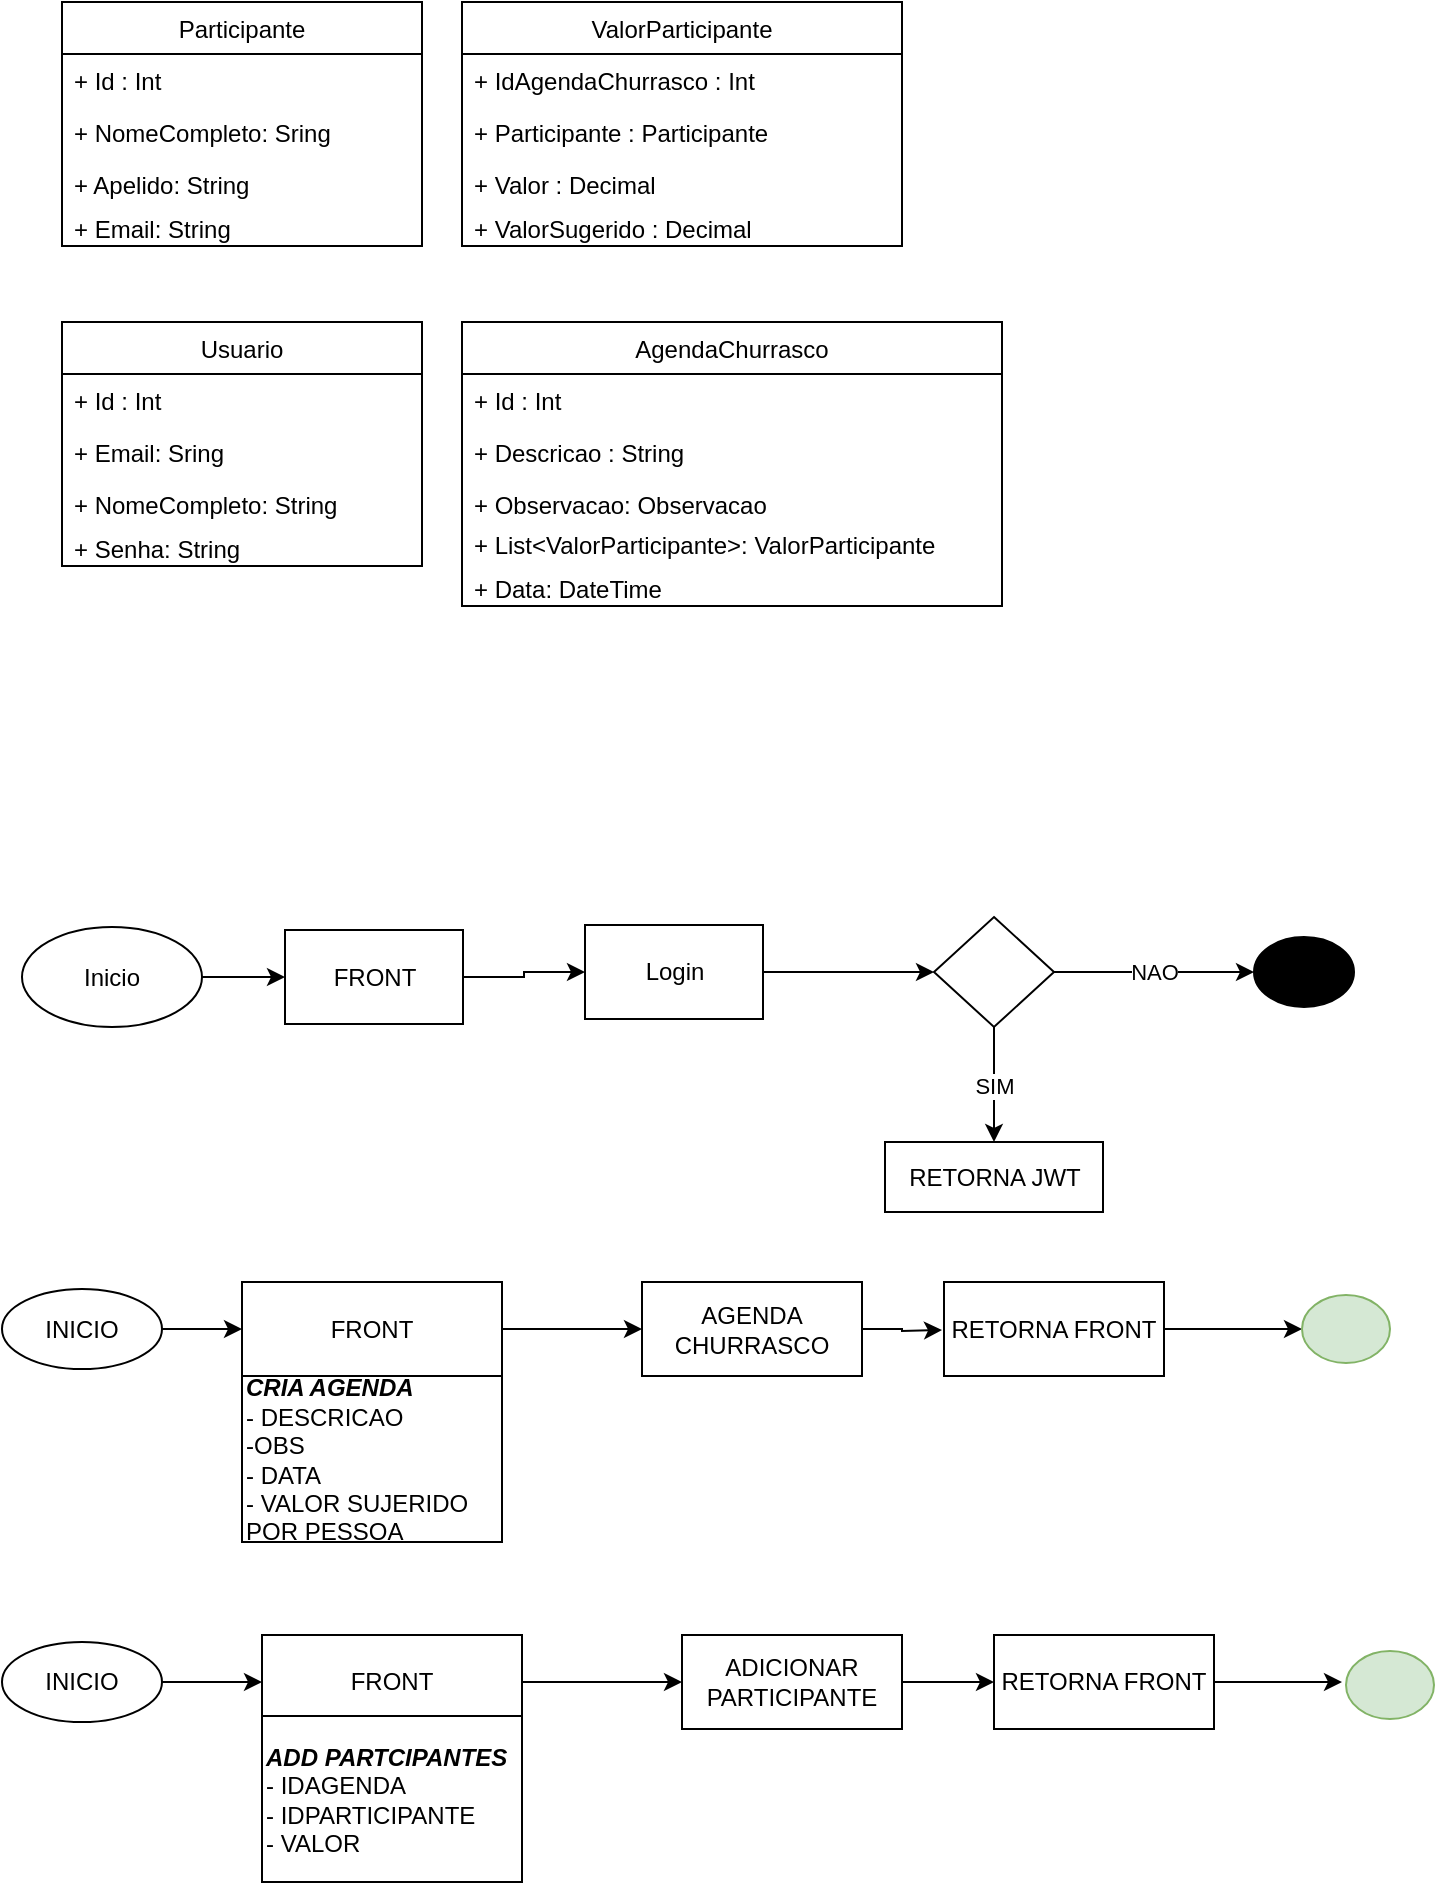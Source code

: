 <mxfile version="12.2.6" type="device" pages="1"><diagram id="ReUQ-VffUKhzRktCAvZY" name="Page-1"><mxGraphModel dx="768" dy="406" grid="1" gridSize="10" guides="1" tooltips="1" connect="1" arrows="1" fold="1" page="1" pageScale="1" pageWidth="827" pageHeight="1169" math="0" shadow="0"><root><mxCell id="0"/><mxCell id="1" parent="0"/><mxCell id="Hat32fwoZ7AVVH-ooqfz-2" value="Usuario" style="swimlane;fontStyle=0;childLayout=stackLayout;horizontal=1;startSize=26;fillColor=none;horizontalStack=0;resizeParent=1;resizeParentMax=0;resizeLast=0;collapsible=1;marginBottom=0;" vertex="1" parent="1"><mxGeometry x="40" y="240" width="180" height="122" as="geometry"/></mxCell><mxCell id="Hat32fwoZ7AVVH-ooqfz-3" value="+ Id : Int" style="text;strokeColor=none;fillColor=none;align=left;verticalAlign=top;spacingLeft=4;spacingRight=4;overflow=hidden;rotatable=0;points=[[0,0.5],[1,0.5]];portConstraint=eastwest;" vertex="1" parent="Hat32fwoZ7AVVH-ooqfz-2"><mxGeometry y="26" width="180" height="26" as="geometry"/></mxCell><mxCell id="Hat32fwoZ7AVVH-ooqfz-4" value="+ Email: Sring" style="text;strokeColor=none;fillColor=none;align=left;verticalAlign=top;spacingLeft=4;spacingRight=4;overflow=hidden;rotatable=0;points=[[0,0.5],[1,0.5]];portConstraint=eastwest;" vertex="1" parent="Hat32fwoZ7AVVH-ooqfz-2"><mxGeometry y="52" width="180" height="26" as="geometry"/></mxCell><mxCell id="Hat32fwoZ7AVVH-ooqfz-5" value="+ NomeCompleto: String" style="text;strokeColor=none;fillColor=none;align=left;verticalAlign=top;spacingLeft=4;spacingRight=4;overflow=hidden;rotatable=0;points=[[0,0.5],[1,0.5]];portConstraint=eastwest;" vertex="1" parent="Hat32fwoZ7AVVH-ooqfz-2"><mxGeometry y="78" width="180" height="22" as="geometry"/></mxCell><mxCell id="Hat32fwoZ7AVVH-ooqfz-7" value="+ Senha: String" style="text;strokeColor=none;fillColor=none;align=left;verticalAlign=top;spacingLeft=4;spacingRight=4;overflow=hidden;rotatable=0;points=[[0,0.5],[1,0.5]];portConstraint=eastwest;" vertex="1" parent="Hat32fwoZ7AVVH-ooqfz-2"><mxGeometry y="100" width="180" height="22" as="geometry"/></mxCell><mxCell id="Hat32fwoZ7AVVH-ooqfz-8" value="Participante" style="swimlane;fontStyle=0;childLayout=stackLayout;horizontal=1;startSize=26;fillColor=none;horizontalStack=0;resizeParent=1;resizeParentMax=0;resizeLast=0;collapsible=1;marginBottom=0;" vertex="1" parent="1"><mxGeometry x="40" y="80" width="180" height="122" as="geometry"/></mxCell><mxCell id="Hat32fwoZ7AVVH-ooqfz-9" value="+ Id : Int" style="text;strokeColor=none;fillColor=none;align=left;verticalAlign=top;spacingLeft=4;spacingRight=4;overflow=hidden;rotatable=0;points=[[0,0.5],[1,0.5]];portConstraint=eastwest;" vertex="1" parent="Hat32fwoZ7AVVH-ooqfz-8"><mxGeometry y="26" width="180" height="26" as="geometry"/></mxCell><mxCell id="Hat32fwoZ7AVVH-ooqfz-10" value="+ NomeCompleto: Sring" style="text;strokeColor=none;fillColor=none;align=left;verticalAlign=top;spacingLeft=4;spacingRight=4;overflow=hidden;rotatable=0;points=[[0,0.5],[1,0.5]];portConstraint=eastwest;" vertex="1" parent="Hat32fwoZ7AVVH-ooqfz-8"><mxGeometry y="52" width="180" height="26" as="geometry"/></mxCell><mxCell id="Hat32fwoZ7AVVH-ooqfz-11" value="+ Apelido: String" style="text;strokeColor=none;fillColor=none;align=left;verticalAlign=top;spacingLeft=4;spacingRight=4;overflow=hidden;rotatable=0;points=[[0,0.5],[1,0.5]];portConstraint=eastwest;" vertex="1" parent="Hat32fwoZ7AVVH-ooqfz-8"><mxGeometry y="78" width="180" height="22" as="geometry"/></mxCell><mxCell id="Hat32fwoZ7AVVH-ooqfz-12" value="+ Email: String" style="text;strokeColor=none;fillColor=none;align=left;verticalAlign=top;spacingLeft=4;spacingRight=4;overflow=hidden;rotatable=0;points=[[0,0.5],[1,0.5]];portConstraint=eastwest;" vertex="1" parent="Hat32fwoZ7AVVH-ooqfz-8"><mxGeometry y="100" width="180" height="22" as="geometry"/></mxCell><mxCell id="Hat32fwoZ7AVVH-ooqfz-14" value="ValorParticipante" style="swimlane;fontStyle=0;childLayout=stackLayout;horizontal=1;startSize=26;fillColor=none;horizontalStack=0;resizeParent=1;resizeParentMax=0;resizeLast=0;collapsible=1;marginBottom=0;" vertex="1" parent="1"><mxGeometry x="240" y="80" width="220" height="122" as="geometry"/></mxCell><mxCell id="Hat32fwoZ7AVVH-ooqfz-15" value="+ IdAgendaChurrasco : Int" style="text;strokeColor=none;fillColor=none;align=left;verticalAlign=top;spacingLeft=4;spacingRight=4;overflow=hidden;rotatable=0;points=[[0,0.5],[1,0.5]];portConstraint=eastwest;" vertex="1" parent="Hat32fwoZ7AVVH-ooqfz-14"><mxGeometry y="26" width="220" height="26" as="geometry"/></mxCell><mxCell id="Hat32fwoZ7AVVH-ooqfz-16" value="+ Participante : Participante&#10;" style="text;strokeColor=none;fillColor=none;align=left;verticalAlign=top;spacingLeft=4;spacingRight=4;overflow=hidden;rotatable=0;points=[[0,0.5],[1,0.5]];portConstraint=eastwest;" vertex="1" parent="Hat32fwoZ7AVVH-ooqfz-14"><mxGeometry y="52" width="220" height="26" as="geometry"/></mxCell><mxCell id="Hat32fwoZ7AVVH-ooqfz-17" value="+ Valor : Decimal" style="text;strokeColor=none;fillColor=none;align=left;verticalAlign=top;spacingLeft=4;spacingRight=4;overflow=hidden;rotatable=0;points=[[0,0.5],[1,0.5]];portConstraint=eastwest;" vertex="1" parent="Hat32fwoZ7AVVH-ooqfz-14"><mxGeometry y="78" width="220" height="22" as="geometry"/></mxCell><mxCell id="Hat32fwoZ7AVVH-ooqfz-32" value="+ ValorSugerido : Decimal" style="text;strokeColor=none;fillColor=none;align=left;verticalAlign=top;spacingLeft=4;spacingRight=4;overflow=hidden;rotatable=0;points=[[0,0.5],[1,0.5]];portConstraint=eastwest;" vertex="1" parent="Hat32fwoZ7AVVH-ooqfz-14"><mxGeometry y="100" width="220" height="22" as="geometry"/></mxCell><mxCell id="Hat32fwoZ7AVVH-ooqfz-23" value="AgendaChurrasco" style="swimlane;fontStyle=0;childLayout=stackLayout;horizontal=1;startSize=26;fillColor=none;horizontalStack=0;resizeParent=1;resizeParentMax=0;resizeLast=0;collapsible=1;marginBottom=0;" vertex="1" parent="1"><mxGeometry x="240" y="240" width="270" height="142" as="geometry"/></mxCell><mxCell id="Hat32fwoZ7AVVH-ooqfz-24" value="+ Id : Int" style="text;strokeColor=none;fillColor=none;align=left;verticalAlign=top;spacingLeft=4;spacingRight=4;overflow=hidden;rotatable=0;points=[[0,0.5],[1,0.5]];portConstraint=eastwest;" vertex="1" parent="Hat32fwoZ7AVVH-ooqfz-23"><mxGeometry y="26" width="270" height="26" as="geometry"/></mxCell><mxCell id="Hat32fwoZ7AVVH-ooqfz-25" value="+ Descricao : String&#10;" style="text;strokeColor=none;fillColor=none;align=left;verticalAlign=top;spacingLeft=4;spacingRight=4;overflow=hidden;rotatable=0;points=[[0,0.5],[1,0.5]];portConstraint=eastwest;" vertex="1" parent="Hat32fwoZ7AVVH-ooqfz-23"><mxGeometry y="52" width="270" height="26" as="geometry"/></mxCell><mxCell id="Hat32fwoZ7AVVH-ooqfz-30" value="+ Observacao: Observacao" style="text;strokeColor=none;fillColor=none;align=left;verticalAlign=top;spacingLeft=4;spacingRight=4;overflow=hidden;rotatable=0;points=[[0,0.5],[1,0.5]];portConstraint=eastwest;" vertex="1" parent="Hat32fwoZ7AVVH-ooqfz-23"><mxGeometry y="78" width="270" height="20" as="geometry"/></mxCell><mxCell id="Hat32fwoZ7AVVH-ooqfz-26" value="+ List&lt;ValorParticipante&gt;: ValorParticipante" style="text;strokeColor=none;fillColor=none;align=left;verticalAlign=top;spacingLeft=4;spacingRight=4;overflow=hidden;rotatable=0;points=[[0,0.5],[1,0.5]];portConstraint=eastwest;" vertex="1" parent="Hat32fwoZ7AVVH-ooqfz-23"><mxGeometry y="98" width="270" height="22" as="geometry"/></mxCell><mxCell id="Hat32fwoZ7AVVH-ooqfz-27" value="+ Data: DateTime" style="text;strokeColor=none;fillColor=none;align=left;verticalAlign=top;spacingLeft=4;spacingRight=4;overflow=hidden;rotatable=0;points=[[0,0.5],[1,0.5]];portConstraint=eastwest;" vertex="1" parent="Hat32fwoZ7AVVH-ooqfz-23"><mxGeometry y="120" width="270" height="22" as="geometry"/></mxCell><mxCell id="Hat32fwoZ7AVVH-ooqfz-51" style="edgeStyle=orthogonalEdgeStyle;rounded=0;orthogonalLoop=1;jettySize=auto;html=1;exitX=1;exitY=0.5;exitDx=0;exitDy=0;entryX=0;entryY=0.5;entryDx=0;entryDy=0;" edge="1" parent="1" source="Hat32fwoZ7AVVH-ooqfz-33" target="Hat32fwoZ7AVVH-ooqfz-48"><mxGeometry relative="1" as="geometry"/></mxCell><mxCell id="Hat32fwoZ7AVVH-ooqfz-33" value="Inicio" style="ellipse;whiteSpace=wrap;html=1;" vertex="1" parent="1"><mxGeometry x="20" y="542.5" width="90" height="50" as="geometry"/></mxCell><mxCell id="Hat32fwoZ7AVVH-ooqfz-39" style="edgeStyle=orthogonalEdgeStyle;rounded=0;orthogonalLoop=1;jettySize=auto;html=1;exitX=1;exitY=0.5;exitDx=0;exitDy=0;entryX=0;entryY=0.5;entryDx=0;entryDy=0;" edge="1" parent="1" source="Hat32fwoZ7AVVH-ooqfz-34" target="Hat32fwoZ7AVVH-ooqfz-38"><mxGeometry relative="1" as="geometry"/></mxCell><mxCell id="Hat32fwoZ7AVVH-ooqfz-34" value="Login" style="rounded=0;whiteSpace=wrap;html=1;" vertex="1" parent="1"><mxGeometry x="301.5" y="541.5" width="89" height="47" as="geometry"/></mxCell><mxCell id="Hat32fwoZ7AVVH-ooqfz-42" value="NAO" style="edgeStyle=orthogonalEdgeStyle;rounded=0;orthogonalLoop=1;jettySize=auto;html=1;" edge="1" parent="1" source="Hat32fwoZ7AVVH-ooqfz-38" target="Hat32fwoZ7AVVH-ooqfz-41"><mxGeometry relative="1" as="geometry"/></mxCell><mxCell id="Hat32fwoZ7AVVH-ooqfz-47" value="SIM" style="edgeStyle=orthogonalEdgeStyle;rounded=0;orthogonalLoop=1;jettySize=auto;html=1;exitX=0.5;exitY=1;exitDx=0;exitDy=0;entryX=0.5;entryY=0;entryDx=0;entryDy=0;" edge="1" parent="1" source="Hat32fwoZ7AVVH-ooqfz-38" target="Hat32fwoZ7AVVH-ooqfz-45"><mxGeometry relative="1" as="geometry"/></mxCell><mxCell id="Hat32fwoZ7AVVH-ooqfz-38" value="" style="rhombus;whiteSpace=wrap;html=1;" vertex="1" parent="1"><mxGeometry x="476" y="537.5" width="60" height="55" as="geometry"/></mxCell><mxCell id="Hat32fwoZ7AVVH-ooqfz-41" value="" style="ellipse;whiteSpace=wrap;html=1;fillColor=#000000;" vertex="1" parent="1"><mxGeometry x="636" y="547.5" width="50" height="35" as="geometry"/></mxCell><mxCell id="Hat32fwoZ7AVVH-ooqfz-45" value="RETORNA JWT" style="rounded=0;whiteSpace=wrap;html=1;" vertex="1" parent="1"><mxGeometry x="451.5" y="650" width="109" height="35" as="geometry"/></mxCell><mxCell id="Hat32fwoZ7AVVH-ooqfz-52" style="edgeStyle=orthogonalEdgeStyle;rounded=0;orthogonalLoop=1;jettySize=auto;html=1;" edge="1" parent="1" source="Hat32fwoZ7AVVH-ooqfz-48" target="Hat32fwoZ7AVVH-ooqfz-34"><mxGeometry relative="1" as="geometry"/></mxCell><mxCell id="Hat32fwoZ7AVVH-ooqfz-48" value="FRONT" style="rounded=0;whiteSpace=wrap;html=1;" vertex="1" parent="1"><mxGeometry x="151.5" y="544" width="89" height="47" as="geometry"/></mxCell><mxCell id="Hat32fwoZ7AVVH-ooqfz-68" style="edgeStyle=orthogonalEdgeStyle;rounded=0;orthogonalLoop=1;jettySize=auto;html=1;exitX=1;exitY=0.5;exitDx=0;exitDy=0;entryX=0;entryY=0.5;entryDx=0;entryDy=0;" edge="1" parent="1" source="Hat32fwoZ7AVVH-ooqfz-56" target="Hat32fwoZ7AVVH-ooqfz-57"><mxGeometry relative="1" as="geometry"/></mxCell><mxCell id="Hat32fwoZ7AVVH-ooqfz-56" value="INICIO" style="ellipse;whiteSpace=wrap;html=1;" vertex="1" parent="1"><mxGeometry x="10" y="723.5" width="80" height="40" as="geometry"/></mxCell><mxCell id="Hat32fwoZ7AVVH-ooqfz-60" style="edgeStyle=orthogonalEdgeStyle;rounded=0;orthogonalLoop=1;jettySize=auto;html=1;exitX=1;exitY=0.5;exitDx=0;exitDy=0;entryX=0;entryY=0.5;entryDx=0;entryDy=0;" edge="1" parent="1" source="Hat32fwoZ7AVVH-ooqfz-57" target="Hat32fwoZ7AVVH-ooqfz-59"><mxGeometry relative="1" as="geometry"/></mxCell><mxCell id="Hat32fwoZ7AVVH-ooqfz-57" value="FRONT" style="rounded=0;whiteSpace=wrap;html=1;" vertex="1" parent="1"><mxGeometry x="130" y="720" width="130" height="47" as="geometry"/></mxCell><mxCell id="Hat32fwoZ7AVVH-ooqfz-64" style="edgeStyle=orthogonalEdgeStyle;rounded=0;orthogonalLoop=1;jettySize=auto;html=1;exitX=1;exitY=0.5;exitDx=0;exitDy=0;" edge="1" parent="1" source="Hat32fwoZ7AVVH-ooqfz-59"><mxGeometry relative="1" as="geometry"><mxPoint x="480" y="744" as="targetPoint"/></mxGeometry></mxCell><mxCell id="Hat32fwoZ7AVVH-ooqfz-59" value="AGENDA CHURRASCO" style="rounded=0;whiteSpace=wrap;html=1;" vertex="1" parent="1"><mxGeometry x="330" y="720" width="110" height="47" as="geometry"/></mxCell><mxCell id="Hat32fwoZ7AVVH-ooqfz-61" value="&lt;b&gt;&lt;i&gt;CRIA AGENDA&amp;nbsp;&lt;br&gt;&lt;/i&gt;&lt;/b&gt;- DESCRICAO&lt;br&gt;-OBS&lt;br&gt;- DATA&lt;br&gt;- VALOR SUJERIDO POR PESSOA" style="rounded=0;whiteSpace=wrap;html=1;align=left;" vertex="1" parent="1"><mxGeometry x="130" y="767" width="130" height="83" as="geometry"/></mxCell><mxCell id="Hat32fwoZ7AVVH-ooqfz-67" style="edgeStyle=orthogonalEdgeStyle;rounded=0;orthogonalLoop=1;jettySize=auto;html=1;entryX=0;entryY=0.5;entryDx=0;entryDy=0;" edge="1" parent="1" source="Hat32fwoZ7AVVH-ooqfz-63" target="Hat32fwoZ7AVVH-ooqfz-66"><mxGeometry relative="1" as="geometry"/></mxCell><mxCell id="Hat32fwoZ7AVVH-ooqfz-63" value="RETORNA FRONT" style="rounded=0;whiteSpace=wrap;html=1;" vertex="1" parent="1"><mxGeometry x="481" y="720" width="110" height="47" as="geometry"/></mxCell><mxCell id="Hat32fwoZ7AVVH-ooqfz-66" value="" style="ellipse;whiteSpace=wrap;html=1;fillColor=#d5e8d4;strokeColor=#82b366;" vertex="1" parent="1"><mxGeometry x="660" y="726.5" width="44" height="34" as="geometry"/></mxCell><mxCell id="Hat32fwoZ7AVVH-ooqfz-73" style="edgeStyle=orthogonalEdgeStyle;rounded=0;orthogonalLoop=1;jettySize=auto;html=1;entryX=0;entryY=0.5;entryDx=0;entryDy=0;" edge="1" parent="1" source="Hat32fwoZ7AVVH-ooqfz-70" target="Hat32fwoZ7AVVH-ooqfz-71"><mxGeometry relative="1" as="geometry"/></mxCell><mxCell id="Hat32fwoZ7AVVH-ooqfz-70" value="INICIO" style="ellipse;whiteSpace=wrap;html=1;" vertex="1" parent="1"><mxGeometry x="10" y="900" width="80" height="40" as="geometry"/></mxCell><mxCell id="Hat32fwoZ7AVVH-ooqfz-75" style="edgeStyle=orthogonalEdgeStyle;rounded=0;orthogonalLoop=1;jettySize=auto;html=1;" edge="1" parent="1" source="Hat32fwoZ7AVVH-ooqfz-71" target="Hat32fwoZ7AVVH-ooqfz-74"><mxGeometry relative="1" as="geometry"/></mxCell><mxCell id="Hat32fwoZ7AVVH-ooqfz-71" value="FRONT" style="rounded=0;whiteSpace=wrap;html=1;" vertex="1" parent="1"><mxGeometry x="140" y="896.5" width="130" height="47" as="geometry"/></mxCell><mxCell id="Hat32fwoZ7AVVH-ooqfz-72" value="&lt;b&gt;&lt;i&gt;ADD PARTCIPANTES&lt;br&gt;&lt;/i&gt;&lt;/b&gt;- IDAGENDA&lt;br&gt;- IDPARTICIPANTE&lt;br&gt;- VALOR" style="rounded=0;whiteSpace=wrap;html=1;align=left;" vertex="1" parent="1"><mxGeometry x="140" y="937" width="130" height="83" as="geometry"/></mxCell><mxCell id="Hat32fwoZ7AVVH-ooqfz-79" style="edgeStyle=orthogonalEdgeStyle;rounded=0;orthogonalLoop=1;jettySize=auto;html=1;entryX=0;entryY=0.5;entryDx=0;entryDy=0;" edge="1" parent="1" source="Hat32fwoZ7AVVH-ooqfz-74" target="Hat32fwoZ7AVVH-ooqfz-78"><mxGeometry relative="1" as="geometry"/></mxCell><mxCell id="Hat32fwoZ7AVVH-ooqfz-74" value="ADICIONAR PARTICIPANTE" style="rounded=0;whiteSpace=wrap;html=1;" vertex="1" parent="1"><mxGeometry x="350" y="896.5" width="110" height="47" as="geometry"/></mxCell><mxCell id="Hat32fwoZ7AVVH-ooqfz-85" style="edgeStyle=orthogonalEdgeStyle;rounded=0;orthogonalLoop=1;jettySize=auto;html=1;exitX=1;exitY=0.5;exitDx=0;exitDy=0;" edge="1" parent="1" source="Hat32fwoZ7AVVH-ooqfz-78"><mxGeometry relative="1" as="geometry"><mxPoint x="680" y="920" as="targetPoint"/></mxGeometry></mxCell><mxCell id="Hat32fwoZ7AVVH-ooqfz-78" value="RETORNA FRONT" style="rounded=0;whiteSpace=wrap;html=1;" vertex="1" parent="1"><mxGeometry x="506" y="896.5" width="110" height="47" as="geometry"/></mxCell><mxCell id="Hat32fwoZ7AVVH-ooqfz-82" value="" style="ellipse;whiteSpace=wrap;html=1;fillColor=#d5e8d4;strokeColor=#82b366;" vertex="1" parent="1"><mxGeometry x="682" y="904.5" width="44" height="34" as="geometry"/></mxCell></root></mxGraphModel></diagram></mxfile>